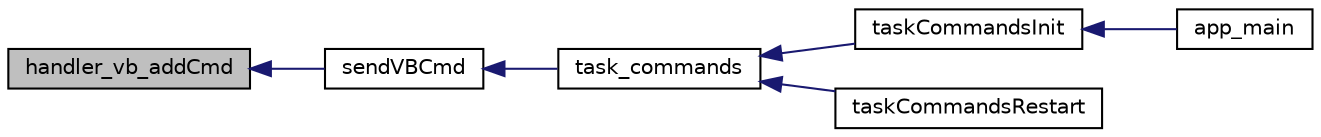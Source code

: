 digraph "handler_vb_addCmd"
{
  edge [fontname="Helvetica",fontsize="10",labelfontname="Helvetica",labelfontsize="10"];
  node [fontname="Helvetica",fontsize="10",shape=record];
  rankdir="LR";
  Node33 [label="handler_vb_addCmd",height=0.2,width=0.4,color="black", fillcolor="grey75", style="filled", fontcolor="black"];
  Node33 -> Node34 [dir="back",color="midnightblue",fontsize="10",style="solid",fontname="Helvetica"];
  Node34 [label="sendVBCmd",height=0.2,width=0.4,color="black", fillcolor="white", style="filled",URL="$task__commands_8c.html#a4d1c5de04f1c6c137f3a70e2e4720c46",tooltip="Helper to route a VB cmd either directly to queue or add it to the list. "];
  Node34 -> Node35 [dir="back",color="midnightblue",fontsize="10",style="solid",fontname="Helvetica"];
  Node35 [label="task_commands",height=0.2,width=0.4,color="black", fillcolor="white", style="filled",URL="$task__commands_8c.html#a7b36c39275d773aaedcb327ef4e1516f"];
  Node35 -> Node36 [dir="back",color="midnightblue",fontsize="10",style="solid",fontname="Helvetica"];
  Node36 [label="taskCommandsInit",height=0.2,width=0.4,color="black", fillcolor="white", style="filled",URL="$task__commands_8h.html#aedb896e40753227f80768e09d3748419",tooltip="Init the command parser. "];
  Node36 -> Node37 [dir="back",color="midnightblue",fontsize="10",style="solid",fontname="Helvetica"];
  Node37 [label="app_main",height=0.2,width=0.4,color="black", fillcolor="white", style="filled",URL="$flipmouse__fabi__esp32__kbdmouse__main_8c.html#abce06be17fc37d675118a678a8100a36",tooltip="Main task, created by esp-idf. "];
  Node35 -> Node38 [dir="back",color="midnightblue",fontsize="10",style="solid",fontname="Helvetica"];
  Node38 [label="taskCommandsRestart",height=0.2,width=0.4,color="black", fillcolor="white", style="filled",URL="$task__commands_8h.html#a26091155b4d85093239033d689f363d0",tooltip="Restart the command parser task. "];
}
